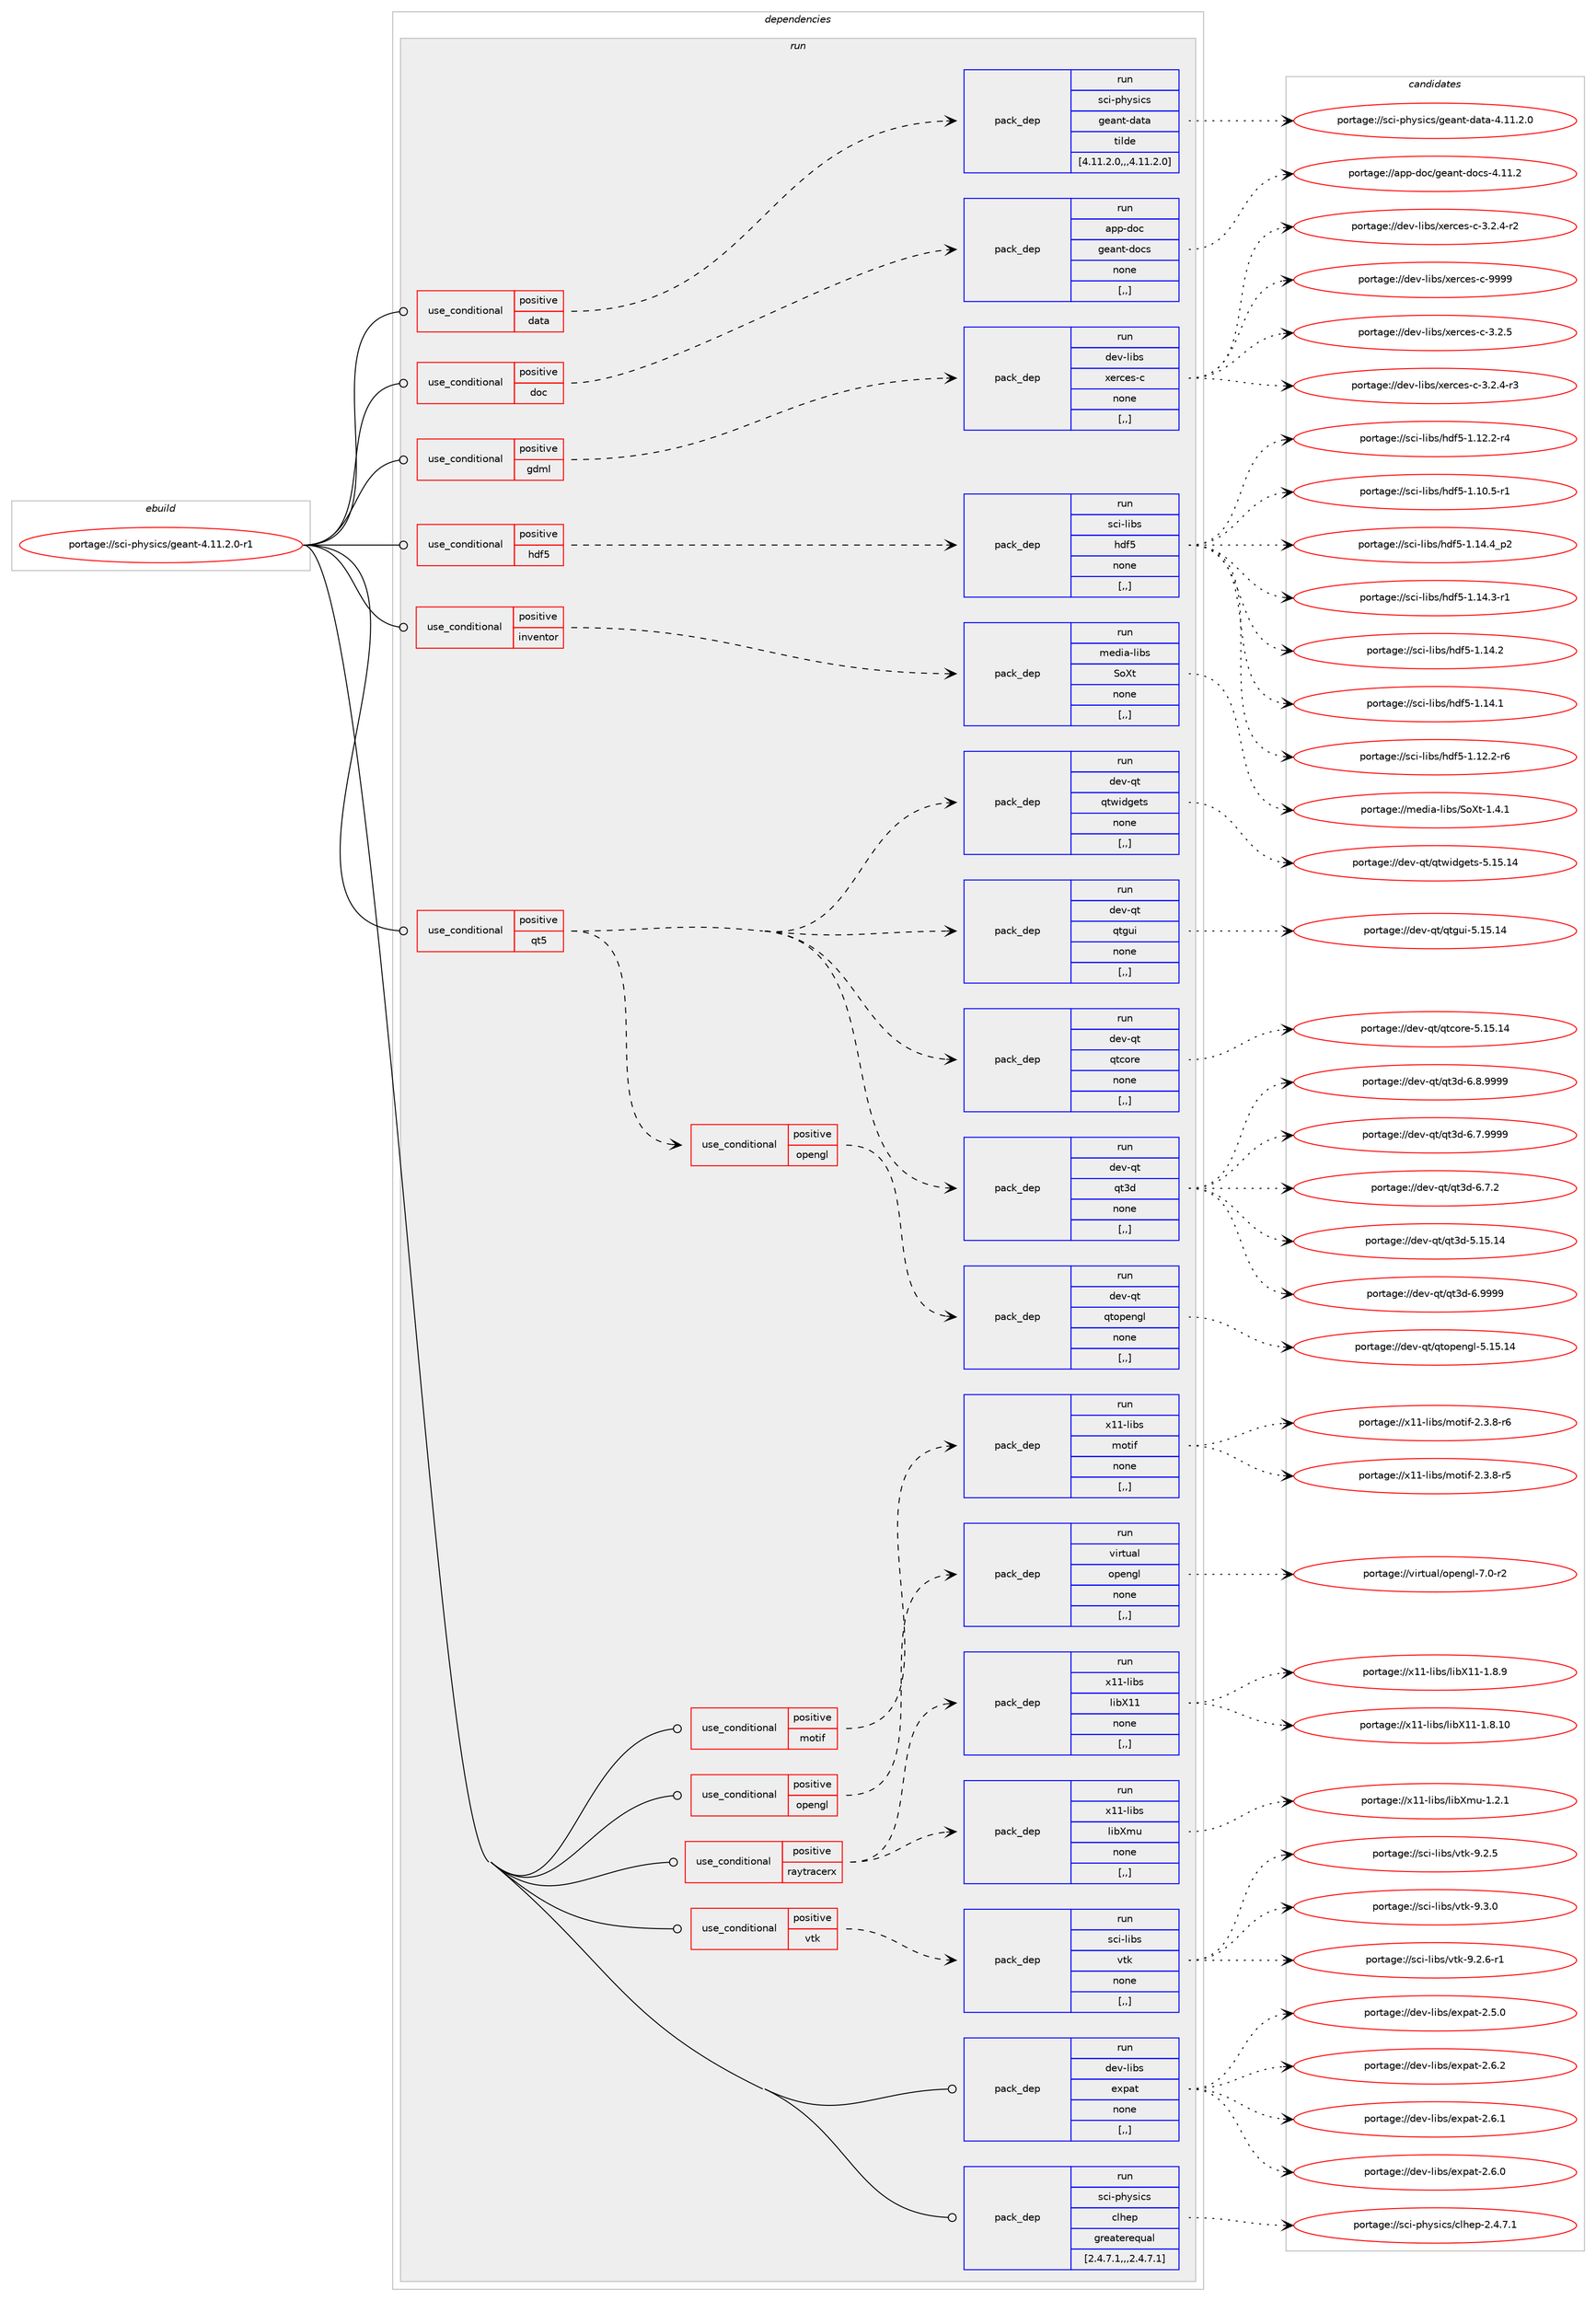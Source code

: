 digraph prolog {

# *************
# Graph options
# *************

newrank=true;
concentrate=true;
compound=true;
graph [rankdir=LR,fontname=Helvetica,fontsize=10,ranksep=1.5];#, ranksep=2.5, nodesep=0.2];
edge  [arrowhead=vee];
node  [fontname=Helvetica,fontsize=10];

# **********
# The ebuild
# **********

subgraph cluster_leftcol {
color=gray;
label=<<i>ebuild</i>>;
id [label="portage://sci-physics/geant-4.11.2.0-r1", color=red, width=4, href="../sci-physics/geant-4.11.2.0-r1.svg"];
}

# ****************
# The dependencies
# ****************

subgraph cluster_midcol {
color=gray;
label=<<i>dependencies</i>>;
subgraph cluster_compile {
fillcolor="#eeeeee";
style=filled;
label=<<i>compile</i>>;
}
subgraph cluster_compileandrun {
fillcolor="#eeeeee";
style=filled;
label=<<i>compile and run</i>>;
}
subgraph cluster_run {
fillcolor="#eeeeee";
style=filled;
label=<<i>run</i>>;
subgraph cond109008 {
dependency410918 [label=<<TABLE BORDER="0" CELLBORDER="1" CELLSPACING="0" CELLPADDING="4"><TR><TD ROWSPAN="3" CELLPADDING="10">use_conditional</TD></TR><TR><TD>positive</TD></TR><TR><TD>data</TD></TR></TABLE>>, shape=none, color=red];
subgraph pack299007 {
dependency410919 [label=<<TABLE BORDER="0" CELLBORDER="1" CELLSPACING="0" CELLPADDING="4" WIDTH="220"><TR><TD ROWSPAN="6" CELLPADDING="30">pack_dep</TD></TR><TR><TD WIDTH="110">run</TD></TR><TR><TD>sci-physics</TD></TR><TR><TD>geant-data</TD></TR><TR><TD>tilde</TD></TR><TR><TD>[4.11.2.0,,,4.11.2.0]</TD></TR></TABLE>>, shape=none, color=blue];
}
dependency410918:e -> dependency410919:w [weight=20,style="dashed",arrowhead="vee"];
}
id:e -> dependency410918:w [weight=20,style="solid",arrowhead="odot"];
subgraph cond109009 {
dependency410920 [label=<<TABLE BORDER="0" CELLBORDER="1" CELLSPACING="0" CELLPADDING="4"><TR><TD ROWSPAN="3" CELLPADDING="10">use_conditional</TD></TR><TR><TD>positive</TD></TR><TR><TD>doc</TD></TR></TABLE>>, shape=none, color=red];
subgraph pack299008 {
dependency410921 [label=<<TABLE BORDER="0" CELLBORDER="1" CELLSPACING="0" CELLPADDING="4" WIDTH="220"><TR><TD ROWSPAN="6" CELLPADDING="30">pack_dep</TD></TR><TR><TD WIDTH="110">run</TD></TR><TR><TD>app-doc</TD></TR><TR><TD>geant-docs</TD></TR><TR><TD>none</TD></TR><TR><TD>[,,]</TD></TR></TABLE>>, shape=none, color=blue];
}
dependency410920:e -> dependency410921:w [weight=20,style="dashed",arrowhead="vee"];
}
id:e -> dependency410920:w [weight=20,style="solid",arrowhead="odot"];
subgraph cond109010 {
dependency410922 [label=<<TABLE BORDER="0" CELLBORDER="1" CELLSPACING="0" CELLPADDING="4"><TR><TD ROWSPAN="3" CELLPADDING="10">use_conditional</TD></TR><TR><TD>positive</TD></TR><TR><TD>gdml</TD></TR></TABLE>>, shape=none, color=red];
subgraph pack299009 {
dependency410923 [label=<<TABLE BORDER="0" CELLBORDER="1" CELLSPACING="0" CELLPADDING="4" WIDTH="220"><TR><TD ROWSPAN="6" CELLPADDING="30">pack_dep</TD></TR><TR><TD WIDTH="110">run</TD></TR><TR><TD>dev-libs</TD></TR><TR><TD>xerces-c</TD></TR><TR><TD>none</TD></TR><TR><TD>[,,]</TD></TR></TABLE>>, shape=none, color=blue];
}
dependency410922:e -> dependency410923:w [weight=20,style="dashed",arrowhead="vee"];
}
id:e -> dependency410922:w [weight=20,style="solid",arrowhead="odot"];
subgraph cond109011 {
dependency410924 [label=<<TABLE BORDER="0" CELLBORDER="1" CELLSPACING="0" CELLPADDING="4"><TR><TD ROWSPAN="3" CELLPADDING="10">use_conditional</TD></TR><TR><TD>positive</TD></TR><TR><TD>hdf5</TD></TR></TABLE>>, shape=none, color=red];
subgraph pack299010 {
dependency410925 [label=<<TABLE BORDER="0" CELLBORDER="1" CELLSPACING="0" CELLPADDING="4" WIDTH="220"><TR><TD ROWSPAN="6" CELLPADDING="30">pack_dep</TD></TR><TR><TD WIDTH="110">run</TD></TR><TR><TD>sci-libs</TD></TR><TR><TD>hdf5</TD></TR><TR><TD>none</TD></TR><TR><TD>[,,]</TD></TR></TABLE>>, shape=none, color=blue];
}
dependency410924:e -> dependency410925:w [weight=20,style="dashed",arrowhead="vee"];
}
id:e -> dependency410924:w [weight=20,style="solid",arrowhead="odot"];
subgraph cond109012 {
dependency410926 [label=<<TABLE BORDER="0" CELLBORDER="1" CELLSPACING="0" CELLPADDING="4"><TR><TD ROWSPAN="3" CELLPADDING="10">use_conditional</TD></TR><TR><TD>positive</TD></TR><TR><TD>inventor</TD></TR></TABLE>>, shape=none, color=red];
subgraph pack299011 {
dependency410927 [label=<<TABLE BORDER="0" CELLBORDER="1" CELLSPACING="0" CELLPADDING="4" WIDTH="220"><TR><TD ROWSPAN="6" CELLPADDING="30">pack_dep</TD></TR><TR><TD WIDTH="110">run</TD></TR><TR><TD>media-libs</TD></TR><TR><TD>SoXt</TD></TR><TR><TD>none</TD></TR><TR><TD>[,,]</TD></TR></TABLE>>, shape=none, color=blue];
}
dependency410926:e -> dependency410927:w [weight=20,style="dashed",arrowhead="vee"];
}
id:e -> dependency410926:w [weight=20,style="solid",arrowhead="odot"];
subgraph cond109013 {
dependency410928 [label=<<TABLE BORDER="0" CELLBORDER="1" CELLSPACING="0" CELLPADDING="4"><TR><TD ROWSPAN="3" CELLPADDING="10">use_conditional</TD></TR><TR><TD>positive</TD></TR><TR><TD>motif</TD></TR></TABLE>>, shape=none, color=red];
subgraph pack299012 {
dependency410929 [label=<<TABLE BORDER="0" CELLBORDER="1" CELLSPACING="0" CELLPADDING="4" WIDTH="220"><TR><TD ROWSPAN="6" CELLPADDING="30">pack_dep</TD></TR><TR><TD WIDTH="110">run</TD></TR><TR><TD>x11-libs</TD></TR><TR><TD>motif</TD></TR><TR><TD>none</TD></TR><TR><TD>[,,]</TD></TR></TABLE>>, shape=none, color=blue];
}
dependency410928:e -> dependency410929:w [weight=20,style="dashed",arrowhead="vee"];
}
id:e -> dependency410928:w [weight=20,style="solid",arrowhead="odot"];
subgraph cond109014 {
dependency410930 [label=<<TABLE BORDER="0" CELLBORDER="1" CELLSPACING="0" CELLPADDING="4"><TR><TD ROWSPAN="3" CELLPADDING="10">use_conditional</TD></TR><TR><TD>positive</TD></TR><TR><TD>opengl</TD></TR></TABLE>>, shape=none, color=red];
subgraph pack299013 {
dependency410931 [label=<<TABLE BORDER="0" CELLBORDER="1" CELLSPACING="0" CELLPADDING="4" WIDTH="220"><TR><TD ROWSPAN="6" CELLPADDING="30">pack_dep</TD></TR><TR><TD WIDTH="110">run</TD></TR><TR><TD>virtual</TD></TR><TR><TD>opengl</TD></TR><TR><TD>none</TD></TR><TR><TD>[,,]</TD></TR></TABLE>>, shape=none, color=blue];
}
dependency410930:e -> dependency410931:w [weight=20,style="dashed",arrowhead="vee"];
}
id:e -> dependency410930:w [weight=20,style="solid",arrowhead="odot"];
subgraph cond109015 {
dependency410932 [label=<<TABLE BORDER="0" CELLBORDER="1" CELLSPACING="0" CELLPADDING="4"><TR><TD ROWSPAN="3" CELLPADDING="10">use_conditional</TD></TR><TR><TD>positive</TD></TR><TR><TD>qt5</TD></TR></TABLE>>, shape=none, color=red];
subgraph pack299014 {
dependency410933 [label=<<TABLE BORDER="0" CELLBORDER="1" CELLSPACING="0" CELLPADDING="4" WIDTH="220"><TR><TD ROWSPAN="6" CELLPADDING="30">pack_dep</TD></TR><TR><TD WIDTH="110">run</TD></TR><TR><TD>dev-qt</TD></TR><TR><TD>qt3d</TD></TR><TR><TD>none</TD></TR><TR><TD>[,,]</TD></TR></TABLE>>, shape=none, color=blue];
}
dependency410932:e -> dependency410933:w [weight=20,style="dashed",arrowhead="vee"];
subgraph pack299015 {
dependency410934 [label=<<TABLE BORDER="0" CELLBORDER="1" CELLSPACING="0" CELLPADDING="4" WIDTH="220"><TR><TD ROWSPAN="6" CELLPADDING="30">pack_dep</TD></TR><TR><TD WIDTH="110">run</TD></TR><TR><TD>dev-qt</TD></TR><TR><TD>qtcore</TD></TR><TR><TD>none</TD></TR><TR><TD>[,,]</TD></TR></TABLE>>, shape=none, color=blue];
}
dependency410932:e -> dependency410934:w [weight=20,style="dashed",arrowhead="vee"];
subgraph pack299016 {
dependency410935 [label=<<TABLE BORDER="0" CELLBORDER="1" CELLSPACING="0" CELLPADDING="4" WIDTH="220"><TR><TD ROWSPAN="6" CELLPADDING="30">pack_dep</TD></TR><TR><TD WIDTH="110">run</TD></TR><TR><TD>dev-qt</TD></TR><TR><TD>qtgui</TD></TR><TR><TD>none</TD></TR><TR><TD>[,,]</TD></TR></TABLE>>, shape=none, color=blue];
}
dependency410932:e -> dependency410935:w [weight=20,style="dashed",arrowhead="vee"];
subgraph pack299017 {
dependency410936 [label=<<TABLE BORDER="0" CELLBORDER="1" CELLSPACING="0" CELLPADDING="4" WIDTH="220"><TR><TD ROWSPAN="6" CELLPADDING="30">pack_dep</TD></TR><TR><TD WIDTH="110">run</TD></TR><TR><TD>dev-qt</TD></TR><TR><TD>qtwidgets</TD></TR><TR><TD>none</TD></TR><TR><TD>[,,]</TD></TR></TABLE>>, shape=none, color=blue];
}
dependency410932:e -> dependency410936:w [weight=20,style="dashed",arrowhead="vee"];
subgraph cond109016 {
dependency410937 [label=<<TABLE BORDER="0" CELLBORDER="1" CELLSPACING="0" CELLPADDING="4"><TR><TD ROWSPAN="3" CELLPADDING="10">use_conditional</TD></TR><TR><TD>positive</TD></TR><TR><TD>opengl</TD></TR></TABLE>>, shape=none, color=red];
subgraph pack299018 {
dependency410938 [label=<<TABLE BORDER="0" CELLBORDER="1" CELLSPACING="0" CELLPADDING="4" WIDTH="220"><TR><TD ROWSPAN="6" CELLPADDING="30">pack_dep</TD></TR><TR><TD WIDTH="110">run</TD></TR><TR><TD>dev-qt</TD></TR><TR><TD>qtopengl</TD></TR><TR><TD>none</TD></TR><TR><TD>[,,]</TD></TR></TABLE>>, shape=none, color=blue];
}
dependency410937:e -> dependency410938:w [weight=20,style="dashed",arrowhead="vee"];
}
dependency410932:e -> dependency410937:w [weight=20,style="dashed",arrowhead="vee"];
}
id:e -> dependency410932:w [weight=20,style="solid",arrowhead="odot"];
subgraph cond109017 {
dependency410939 [label=<<TABLE BORDER="0" CELLBORDER="1" CELLSPACING="0" CELLPADDING="4"><TR><TD ROWSPAN="3" CELLPADDING="10">use_conditional</TD></TR><TR><TD>positive</TD></TR><TR><TD>raytracerx</TD></TR></TABLE>>, shape=none, color=red];
subgraph pack299019 {
dependency410940 [label=<<TABLE BORDER="0" CELLBORDER="1" CELLSPACING="0" CELLPADDING="4" WIDTH="220"><TR><TD ROWSPAN="6" CELLPADDING="30">pack_dep</TD></TR><TR><TD WIDTH="110">run</TD></TR><TR><TD>x11-libs</TD></TR><TR><TD>libX11</TD></TR><TR><TD>none</TD></TR><TR><TD>[,,]</TD></TR></TABLE>>, shape=none, color=blue];
}
dependency410939:e -> dependency410940:w [weight=20,style="dashed",arrowhead="vee"];
subgraph pack299020 {
dependency410941 [label=<<TABLE BORDER="0" CELLBORDER="1" CELLSPACING="0" CELLPADDING="4" WIDTH="220"><TR><TD ROWSPAN="6" CELLPADDING="30">pack_dep</TD></TR><TR><TD WIDTH="110">run</TD></TR><TR><TD>x11-libs</TD></TR><TR><TD>libXmu</TD></TR><TR><TD>none</TD></TR><TR><TD>[,,]</TD></TR></TABLE>>, shape=none, color=blue];
}
dependency410939:e -> dependency410941:w [weight=20,style="dashed",arrowhead="vee"];
}
id:e -> dependency410939:w [weight=20,style="solid",arrowhead="odot"];
subgraph cond109018 {
dependency410942 [label=<<TABLE BORDER="0" CELLBORDER="1" CELLSPACING="0" CELLPADDING="4"><TR><TD ROWSPAN="3" CELLPADDING="10">use_conditional</TD></TR><TR><TD>positive</TD></TR><TR><TD>vtk</TD></TR></TABLE>>, shape=none, color=red];
subgraph pack299021 {
dependency410943 [label=<<TABLE BORDER="0" CELLBORDER="1" CELLSPACING="0" CELLPADDING="4" WIDTH="220"><TR><TD ROWSPAN="6" CELLPADDING="30">pack_dep</TD></TR><TR><TD WIDTH="110">run</TD></TR><TR><TD>sci-libs</TD></TR><TR><TD>vtk</TD></TR><TR><TD>none</TD></TR><TR><TD>[,,]</TD></TR></TABLE>>, shape=none, color=blue];
}
dependency410942:e -> dependency410943:w [weight=20,style="dashed",arrowhead="vee"];
}
id:e -> dependency410942:w [weight=20,style="solid",arrowhead="odot"];
subgraph pack299022 {
dependency410944 [label=<<TABLE BORDER="0" CELLBORDER="1" CELLSPACING="0" CELLPADDING="4" WIDTH="220"><TR><TD ROWSPAN="6" CELLPADDING="30">pack_dep</TD></TR><TR><TD WIDTH="110">run</TD></TR><TR><TD>dev-libs</TD></TR><TR><TD>expat</TD></TR><TR><TD>none</TD></TR><TR><TD>[,,]</TD></TR></TABLE>>, shape=none, color=blue];
}
id:e -> dependency410944:w [weight=20,style="solid",arrowhead="odot"];
subgraph pack299023 {
dependency410945 [label=<<TABLE BORDER="0" CELLBORDER="1" CELLSPACING="0" CELLPADDING="4" WIDTH="220"><TR><TD ROWSPAN="6" CELLPADDING="30">pack_dep</TD></TR><TR><TD WIDTH="110">run</TD></TR><TR><TD>sci-physics</TD></TR><TR><TD>clhep</TD></TR><TR><TD>greaterequal</TD></TR><TR><TD>[2.4.7.1,,,2.4.7.1]</TD></TR></TABLE>>, shape=none, color=blue];
}
id:e -> dependency410945:w [weight=20,style="solid",arrowhead="odot"];
}
}

# **************
# The candidates
# **************

subgraph cluster_choices {
rank=same;
color=gray;
label=<<i>candidates</i>>;

subgraph choice299007 {
color=black;
nodesep=1;
choice1159910545112104121115105991154710310197110116451009711697455246494946504648 [label="portage://sci-physics/geant-data-4.11.2.0", color=red, width=4,href="../sci-physics/geant-data-4.11.2.0.svg"];
dependency410919:e -> choice1159910545112104121115105991154710310197110116451009711697455246494946504648:w [style=dotted,weight="100"];
}
subgraph choice299008 {
color=black;
nodesep=1;
choice9711211245100111994710310197110116451001119911545524649494650 [label="portage://app-doc/geant-docs-4.11.2", color=red, width=4,href="../app-doc/geant-docs-4.11.2.svg"];
dependency410921:e -> choice9711211245100111994710310197110116451001119911545524649494650:w [style=dotted,weight="100"];
}
subgraph choice299009 {
color=black;
nodesep=1;
choice1001011184510810598115471201011149910111545994557575757 [label="portage://dev-libs/xerces-c-9999", color=red, width=4,href="../dev-libs/xerces-c-9999.svg"];
choice100101118451081059811547120101114991011154599455146504653 [label="portage://dev-libs/xerces-c-3.2.5", color=red, width=4,href="../dev-libs/xerces-c-3.2.5.svg"];
choice1001011184510810598115471201011149910111545994551465046524511451 [label="portage://dev-libs/xerces-c-3.2.4-r3", color=red, width=4,href="../dev-libs/xerces-c-3.2.4-r3.svg"];
choice1001011184510810598115471201011149910111545994551465046524511450 [label="portage://dev-libs/xerces-c-3.2.4-r2", color=red, width=4,href="../dev-libs/xerces-c-3.2.4-r2.svg"];
dependency410923:e -> choice1001011184510810598115471201011149910111545994557575757:w [style=dotted,weight="100"];
dependency410923:e -> choice100101118451081059811547120101114991011154599455146504653:w [style=dotted,weight="100"];
dependency410923:e -> choice1001011184510810598115471201011149910111545994551465046524511451:w [style=dotted,weight="100"];
dependency410923:e -> choice1001011184510810598115471201011149910111545994551465046524511450:w [style=dotted,weight="100"];
}
subgraph choice299010 {
color=black;
nodesep=1;
choice1159910545108105981154710410010253454946495246529511250 [label="portage://sci-libs/hdf5-1.14.4_p2", color=red, width=4,href="../sci-libs/hdf5-1.14.4_p2.svg"];
choice1159910545108105981154710410010253454946495246514511449 [label="portage://sci-libs/hdf5-1.14.3-r1", color=red, width=4,href="../sci-libs/hdf5-1.14.3-r1.svg"];
choice115991054510810598115471041001025345494649524650 [label="portage://sci-libs/hdf5-1.14.2", color=red, width=4,href="../sci-libs/hdf5-1.14.2.svg"];
choice115991054510810598115471041001025345494649524649 [label="portage://sci-libs/hdf5-1.14.1", color=red, width=4,href="../sci-libs/hdf5-1.14.1.svg"];
choice1159910545108105981154710410010253454946495046504511454 [label="portage://sci-libs/hdf5-1.12.2-r6", color=red, width=4,href="../sci-libs/hdf5-1.12.2-r6.svg"];
choice1159910545108105981154710410010253454946495046504511452 [label="portage://sci-libs/hdf5-1.12.2-r4", color=red, width=4,href="../sci-libs/hdf5-1.12.2-r4.svg"];
choice1159910545108105981154710410010253454946494846534511449 [label="portage://sci-libs/hdf5-1.10.5-r1", color=red, width=4,href="../sci-libs/hdf5-1.10.5-r1.svg"];
dependency410925:e -> choice1159910545108105981154710410010253454946495246529511250:w [style=dotted,weight="100"];
dependency410925:e -> choice1159910545108105981154710410010253454946495246514511449:w [style=dotted,weight="100"];
dependency410925:e -> choice115991054510810598115471041001025345494649524650:w [style=dotted,weight="100"];
dependency410925:e -> choice115991054510810598115471041001025345494649524649:w [style=dotted,weight="100"];
dependency410925:e -> choice1159910545108105981154710410010253454946495046504511454:w [style=dotted,weight="100"];
dependency410925:e -> choice1159910545108105981154710410010253454946495046504511452:w [style=dotted,weight="100"];
dependency410925:e -> choice1159910545108105981154710410010253454946494846534511449:w [style=dotted,weight="100"];
}
subgraph choice299011 {
color=black;
nodesep=1;
choice109101100105974510810598115478311188116454946524649 [label="portage://media-libs/SoXt-1.4.1", color=red, width=4,href="../media-libs/SoXt-1.4.1.svg"];
dependency410927:e -> choice109101100105974510810598115478311188116454946524649:w [style=dotted,weight="100"];
}
subgraph choice299012 {
color=black;
nodesep=1;
choice12049494510810598115471091111161051024550465146564511454 [label="portage://x11-libs/motif-2.3.8-r6", color=red, width=4,href="../x11-libs/motif-2.3.8-r6.svg"];
choice12049494510810598115471091111161051024550465146564511453 [label="portage://x11-libs/motif-2.3.8-r5", color=red, width=4,href="../x11-libs/motif-2.3.8-r5.svg"];
dependency410929:e -> choice12049494510810598115471091111161051024550465146564511454:w [style=dotted,weight="100"];
dependency410929:e -> choice12049494510810598115471091111161051024550465146564511453:w [style=dotted,weight="100"];
}
subgraph choice299013 {
color=black;
nodesep=1;
choice1181051141161179710847111112101110103108455546484511450 [label="portage://virtual/opengl-7.0-r2", color=red, width=4,href="../virtual/opengl-7.0-r2.svg"];
dependency410931:e -> choice1181051141161179710847111112101110103108455546484511450:w [style=dotted,weight="100"];
}
subgraph choice299014 {
color=black;
nodesep=1;
choice10010111845113116471131165110045544657575757 [label="portage://dev-qt/qt3d-6.9999", color=red, width=4,href="../dev-qt/qt3d-6.9999.svg"];
choice100101118451131164711311651100455446564657575757 [label="portage://dev-qt/qt3d-6.8.9999", color=red, width=4,href="../dev-qt/qt3d-6.8.9999.svg"];
choice100101118451131164711311651100455446554657575757 [label="portage://dev-qt/qt3d-6.7.9999", color=red, width=4,href="../dev-qt/qt3d-6.7.9999.svg"];
choice100101118451131164711311651100455446554650 [label="portage://dev-qt/qt3d-6.7.2", color=red, width=4,href="../dev-qt/qt3d-6.7.2.svg"];
choice1001011184511311647113116511004553464953464952 [label="portage://dev-qt/qt3d-5.15.14", color=red, width=4,href="../dev-qt/qt3d-5.15.14.svg"];
dependency410933:e -> choice10010111845113116471131165110045544657575757:w [style=dotted,weight="100"];
dependency410933:e -> choice100101118451131164711311651100455446564657575757:w [style=dotted,weight="100"];
dependency410933:e -> choice100101118451131164711311651100455446554657575757:w [style=dotted,weight="100"];
dependency410933:e -> choice100101118451131164711311651100455446554650:w [style=dotted,weight="100"];
dependency410933:e -> choice1001011184511311647113116511004553464953464952:w [style=dotted,weight="100"];
}
subgraph choice299015 {
color=black;
nodesep=1;
choice1001011184511311647113116991111141014553464953464952 [label="portage://dev-qt/qtcore-5.15.14", color=red, width=4,href="../dev-qt/qtcore-5.15.14.svg"];
dependency410934:e -> choice1001011184511311647113116991111141014553464953464952:w [style=dotted,weight="100"];
}
subgraph choice299016 {
color=black;
nodesep=1;
choice10010111845113116471131161031171054553464953464952 [label="portage://dev-qt/qtgui-5.15.14", color=red, width=4,href="../dev-qt/qtgui-5.15.14.svg"];
dependency410935:e -> choice10010111845113116471131161031171054553464953464952:w [style=dotted,weight="100"];
}
subgraph choice299017 {
color=black;
nodesep=1;
choice10010111845113116471131161191051001031011161154553464953464952 [label="portage://dev-qt/qtwidgets-5.15.14", color=red, width=4,href="../dev-qt/qtwidgets-5.15.14.svg"];
dependency410936:e -> choice10010111845113116471131161191051001031011161154553464953464952:w [style=dotted,weight="100"];
}
subgraph choice299018 {
color=black;
nodesep=1;
choice10010111845113116471131161111121011101031084553464953464952 [label="portage://dev-qt/qtopengl-5.15.14", color=red, width=4,href="../dev-qt/qtopengl-5.15.14.svg"];
dependency410938:e -> choice10010111845113116471131161111121011101031084553464953464952:w [style=dotted,weight="100"];
}
subgraph choice299019 {
color=black;
nodesep=1;
choice12049494510810598115471081059888494945494656464948 [label="portage://x11-libs/libX11-1.8.10", color=red, width=4,href="../x11-libs/libX11-1.8.10.svg"];
choice120494945108105981154710810598884949454946564657 [label="portage://x11-libs/libX11-1.8.9", color=red, width=4,href="../x11-libs/libX11-1.8.9.svg"];
dependency410940:e -> choice12049494510810598115471081059888494945494656464948:w [style=dotted,weight="100"];
dependency410940:e -> choice120494945108105981154710810598884949454946564657:w [style=dotted,weight="100"];
}
subgraph choice299020 {
color=black;
nodesep=1;
choice12049494510810598115471081059888109117454946504649 [label="portage://x11-libs/libXmu-1.2.1", color=red, width=4,href="../x11-libs/libXmu-1.2.1.svg"];
dependency410941:e -> choice12049494510810598115471081059888109117454946504649:w [style=dotted,weight="100"];
}
subgraph choice299021 {
color=black;
nodesep=1;
choice11599105451081059811547118116107455746514648 [label="portage://sci-libs/vtk-9.3.0", color=red, width=4,href="../sci-libs/vtk-9.3.0.svg"];
choice115991054510810598115471181161074557465046544511449 [label="portage://sci-libs/vtk-9.2.6-r1", color=red, width=4,href="../sci-libs/vtk-9.2.6-r1.svg"];
choice11599105451081059811547118116107455746504653 [label="portage://sci-libs/vtk-9.2.5", color=red, width=4,href="../sci-libs/vtk-9.2.5.svg"];
dependency410943:e -> choice11599105451081059811547118116107455746514648:w [style=dotted,weight="100"];
dependency410943:e -> choice115991054510810598115471181161074557465046544511449:w [style=dotted,weight="100"];
dependency410943:e -> choice11599105451081059811547118116107455746504653:w [style=dotted,weight="100"];
}
subgraph choice299022 {
color=black;
nodesep=1;
choice10010111845108105981154710112011297116455046544650 [label="portage://dev-libs/expat-2.6.2", color=red, width=4,href="../dev-libs/expat-2.6.2.svg"];
choice10010111845108105981154710112011297116455046544649 [label="portage://dev-libs/expat-2.6.1", color=red, width=4,href="../dev-libs/expat-2.6.1.svg"];
choice10010111845108105981154710112011297116455046544648 [label="portage://dev-libs/expat-2.6.0", color=red, width=4,href="../dev-libs/expat-2.6.0.svg"];
choice10010111845108105981154710112011297116455046534648 [label="portage://dev-libs/expat-2.5.0", color=red, width=4,href="../dev-libs/expat-2.5.0.svg"];
dependency410944:e -> choice10010111845108105981154710112011297116455046544650:w [style=dotted,weight="100"];
dependency410944:e -> choice10010111845108105981154710112011297116455046544649:w [style=dotted,weight="100"];
dependency410944:e -> choice10010111845108105981154710112011297116455046544648:w [style=dotted,weight="100"];
dependency410944:e -> choice10010111845108105981154710112011297116455046534648:w [style=dotted,weight="100"];
}
subgraph choice299023 {
color=black;
nodesep=1;
choice11599105451121041211151059911547991081041011124550465246554649 [label="portage://sci-physics/clhep-2.4.7.1", color=red, width=4,href="../sci-physics/clhep-2.4.7.1.svg"];
dependency410945:e -> choice11599105451121041211151059911547991081041011124550465246554649:w [style=dotted,weight="100"];
}
}

}
